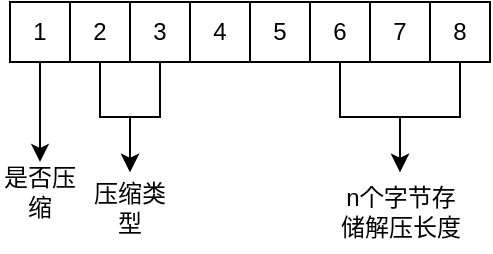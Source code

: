 <mxfile version="13.6.5" type="github"><diagram id="-f5dfrVNsYbOsL91NRKS" name="Page-1"><mxGraphModel dx="1331" dy="698" grid="1" gridSize="10" guides="1" tooltips="1" connect="1" arrows="1" fold="1" page="1" pageScale="1" pageWidth="827" pageHeight="1169" math="0" shadow="0"><root><mxCell id="0"/><mxCell id="1" parent="0"/><mxCell id="o3OZG6CZCoUQZjcxtoBY-12" style="edgeStyle=orthogonalEdgeStyle;rounded=0;orthogonalLoop=1;jettySize=auto;html=1;exitX=0.5;exitY=1;exitDx=0;exitDy=0;entryX=0.5;entryY=0;entryDx=0;entryDy=0;" edge="1" parent="1" source="o3OZG6CZCoUQZjcxtoBY-1" target="o3OZG6CZCoUQZjcxtoBY-10"><mxGeometry relative="1" as="geometry"/></mxCell><mxCell id="o3OZG6CZCoUQZjcxtoBY-1" value="1" style="rounded=0;whiteSpace=wrap;html=1;" vertex="1" parent="1"><mxGeometry x="140" y="290" width="30" height="30" as="geometry"/></mxCell><mxCell id="o3OZG6CZCoUQZjcxtoBY-17" style="edgeStyle=orthogonalEdgeStyle;rounded=0;orthogonalLoop=1;jettySize=auto;html=1;exitX=0.5;exitY=1;exitDx=0;exitDy=0;entryX=0.5;entryY=0;entryDx=0;entryDy=0;" edge="1" parent="1" source="o3OZG6CZCoUQZjcxtoBY-2" target="o3OZG6CZCoUQZjcxtoBY-14"><mxGeometry relative="1" as="geometry"/></mxCell><mxCell id="o3OZG6CZCoUQZjcxtoBY-2" value="2" style="rounded=0;whiteSpace=wrap;html=1;" vertex="1" parent="1"><mxGeometry x="170" y="290" width="30" height="30" as="geometry"/></mxCell><mxCell id="o3OZG6CZCoUQZjcxtoBY-22" style="edgeStyle=orthogonalEdgeStyle;rounded=0;orthogonalLoop=1;jettySize=auto;html=1;exitX=0.5;exitY=1;exitDx=0;exitDy=0;entryX=0.5;entryY=0;entryDx=0;entryDy=0;" edge="1" parent="1" source="o3OZG6CZCoUQZjcxtoBY-3" target="o3OZG6CZCoUQZjcxtoBY-14"><mxGeometry relative="1" as="geometry"/></mxCell><mxCell id="o3OZG6CZCoUQZjcxtoBY-3" value="3" style="rounded=0;whiteSpace=wrap;html=1;" vertex="1" parent="1"><mxGeometry x="200" y="290" width="30" height="30" as="geometry"/></mxCell><mxCell id="o3OZG6CZCoUQZjcxtoBY-5" value="4" style="rounded=0;whiteSpace=wrap;html=1;" vertex="1" parent="1"><mxGeometry x="230" y="290" width="30" height="30" as="geometry"/></mxCell><mxCell id="o3OZG6CZCoUQZjcxtoBY-6" value="5" style="rounded=0;whiteSpace=wrap;html=1;" vertex="1" parent="1"><mxGeometry x="260" y="290" width="30" height="30" as="geometry"/></mxCell><mxCell id="o3OZG6CZCoUQZjcxtoBY-28" style="edgeStyle=orthogonalEdgeStyle;rounded=0;orthogonalLoop=1;jettySize=auto;html=1;exitX=0.5;exitY=1;exitDx=0;exitDy=0;entryX=0.5;entryY=0;entryDx=0;entryDy=0;" edge="1" parent="1" source="o3OZG6CZCoUQZjcxtoBY-7" target="o3OZG6CZCoUQZjcxtoBY-23"><mxGeometry relative="1" as="geometry"/></mxCell><mxCell id="o3OZG6CZCoUQZjcxtoBY-7" value="6" style="rounded=0;whiteSpace=wrap;html=1;" vertex="1" parent="1"><mxGeometry x="290" y="290" width="30" height="30" as="geometry"/></mxCell><mxCell id="o3OZG6CZCoUQZjcxtoBY-8" value="7" style="rounded=0;whiteSpace=wrap;html=1;" vertex="1" parent="1"><mxGeometry x="320" y="290" width="30" height="30" as="geometry"/></mxCell><mxCell id="o3OZG6CZCoUQZjcxtoBY-32" style="edgeStyle=orthogonalEdgeStyle;rounded=0;orthogonalLoop=1;jettySize=auto;html=1;exitX=0.5;exitY=1;exitDx=0;exitDy=0;entryX=0.5;entryY=0;entryDx=0;entryDy=0;" edge="1" parent="1" source="o3OZG6CZCoUQZjcxtoBY-9" target="o3OZG6CZCoUQZjcxtoBY-23"><mxGeometry relative="1" as="geometry"/></mxCell><mxCell id="o3OZG6CZCoUQZjcxtoBY-9" value="8" style="rounded=0;whiteSpace=wrap;html=1;" vertex="1" parent="1"><mxGeometry x="350" y="290" width="30" height="30" as="geometry"/></mxCell><mxCell id="o3OZG6CZCoUQZjcxtoBY-10" value="是否压缩" style="text;html=1;strokeColor=none;fillColor=none;align=center;verticalAlign=middle;whiteSpace=wrap;rounded=0;" vertex="1" parent="1"><mxGeometry x="135" y="370" width="40" height="30" as="geometry"/></mxCell><mxCell id="o3OZG6CZCoUQZjcxtoBY-14" value="压缩类型" style="text;html=1;strokeColor=none;fillColor=none;align=center;verticalAlign=middle;whiteSpace=wrap;rounded=0;" vertex="1" parent="1"><mxGeometry x="180" y="375" width="40" height="35" as="geometry"/></mxCell><mxCell id="o3OZG6CZCoUQZjcxtoBY-23" value="n个字节存储解压长度" style="text;html=1;strokeColor=none;fillColor=none;align=center;verticalAlign=middle;whiteSpace=wrap;rounded=0;" vertex="1" parent="1"><mxGeometry x="302.5" y="375" width="65" height="40" as="geometry"/></mxCell></root></mxGraphModel></diagram></mxfile>